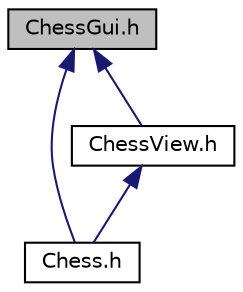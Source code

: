 digraph G
{
  bgcolor="transparent";
  edge [fontname="Helvetica",fontsize="10",labelfontname="Helvetica",labelfontsize="10"];
  node [fontname="Helvetica",fontsize="10",shape=record];
  Node1 [label="ChessGui.h",height=0.2,width=0.4,color="black", fillcolor="grey75", style="filled" fontcolor="black"];
  Node1 -> Node2 [dir=back,color="midnightblue",fontsize="10",style="solid",fontname="Helvetica"];
  Node2 [label="Chess.h",height=0.2,width=0.4,color="black",URL="$dc/d1b/Chess_8h.html",tooltip="Interface for the Chess class."];
  Node1 -> Node3 [dir=back,color="midnightblue",fontsize="10",style="solid",fontname="Helvetica"];
  Node3 [label="ChessView.h",height=0.2,width=0.4,color="black",URL="$d1/d4c/ChessView_8h.html"];
  Node3 -> Node2 [dir=back,color="midnightblue",fontsize="10",style="solid",fontname="Helvetica"];
}
